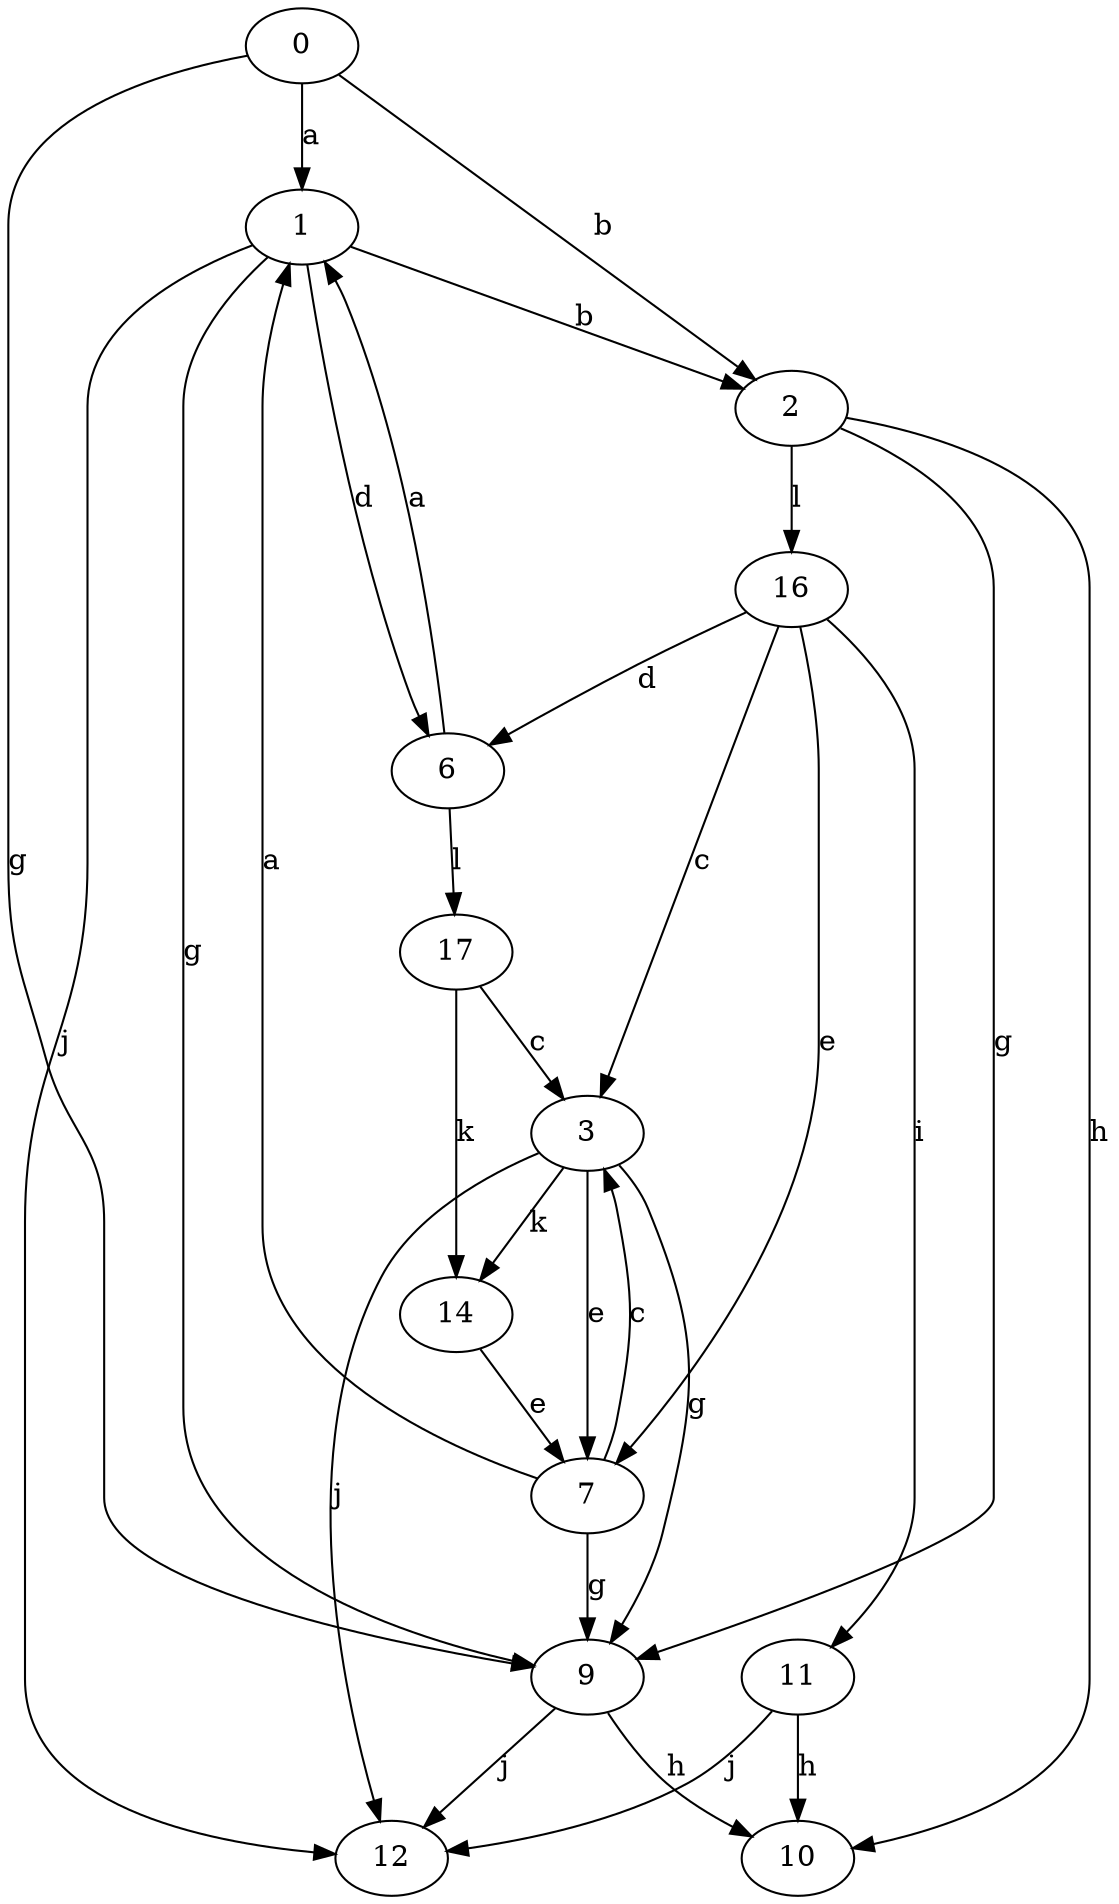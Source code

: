 strict digraph  {
1;
2;
3;
0;
6;
7;
9;
10;
11;
12;
14;
16;
17;
1 -> 2  [label=b];
1 -> 6  [label=d];
1 -> 9  [label=g];
1 -> 12  [label=j];
2 -> 9  [label=g];
2 -> 10  [label=h];
2 -> 16  [label=l];
3 -> 7  [label=e];
3 -> 9  [label=g];
3 -> 12  [label=j];
3 -> 14  [label=k];
0 -> 1  [label=a];
0 -> 2  [label=b];
0 -> 9  [label=g];
6 -> 1  [label=a];
6 -> 17  [label=l];
7 -> 1  [label=a];
7 -> 3  [label=c];
7 -> 9  [label=g];
9 -> 10  [label=h];
9 -> 12  [label=j];
11 -> 10  [label=h];
11 -> 12  [label=j];
14 -> 7  [label=e];
16 -> 3  [label=c];
16 -> 6  [label=d];
16 -> 7  [label=e];
16 -> 11  [label=i];
17 -> 3  [label=c];
17 -> 14  [label=k];
}
